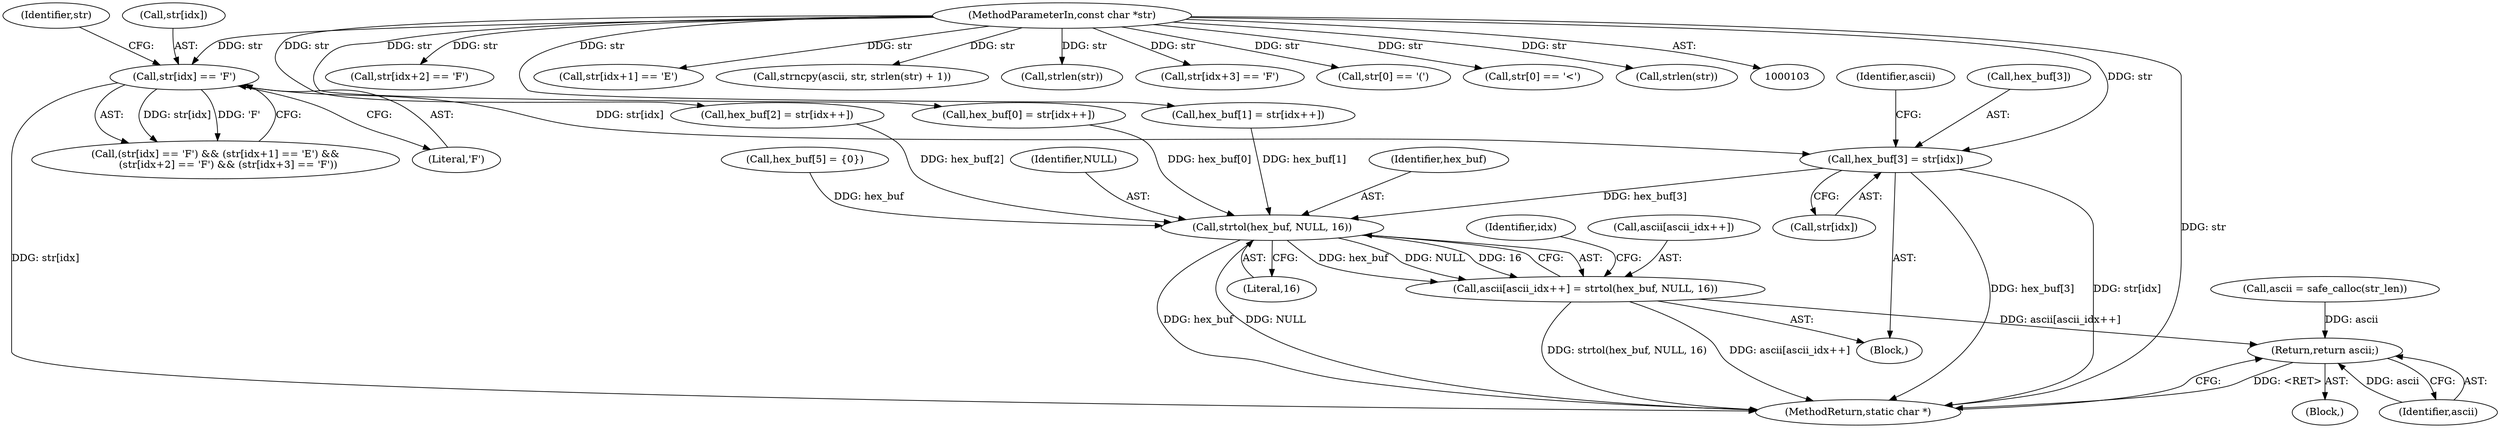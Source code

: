 digraph "0_pdfresurrect_0c4120fffa3dffe97b95c486a120eded82afe8a6_1@pointer" {
"1000241" [label="(Call,hex_buf[3] = str[idx])"];
"1000168" [label="(Call,str[idx] == 'F')"];
"1000104" [label="(MethodParameterIn,const char *str)"];
"1000253" [label="(Call,strtol(hex_buf, NULL, 16))"];
"1000248" [label="(Call,ascii[ascii_idx++] = strtol(hex_buf, NULL, 16))"];
"1000257" [label="(Return,return ascii;)"];
"1000167" [label="(Call,(str[idx] == 'F') && (str[idx+1] == 'E') &&\n        (str[idx+2] == 'F') && (str[idx+3] == 'F'))"];
"1000182" [label="(Call,str[idx+2] == 'F')"];
"1000174" [label="(Call,str[idx+1] == 'E')"];
"1000256" [label="(Literal,16)"];
"1000259" [label="(MethodReturn,static char *)"];
"1000216" [label="(Block,)"];
"1000138" [label="(Call,strncpy(ascii, str, strlen(str) + 1))"];
"1000254" [label="(Identifier,hex_buf)"];
"1000249" [label="(Call,ascii[ascii_idx++])"];
"1000176" [label="(Identifier,str)"];
"1000142" [label="(Call,strlen(str))"];
"1000253" [label="(Call,strtol(hex_buf, NULL, 16))"];
"1000225" [label="(Call,hex_buf[1] = str[idx++])"];
"1000233" [label="(Call,hex_buf[2] = str[idx++])"];
"1000189" [label="(Call,str[idx+3] == 'F')"];
"1000104" [label="(MethodParameterIn,const char *str)"];
"1000245" [label="(Call,str[idx])"];
"1000241" [label="(Call,hex_buf[3] = str[idx])"];
"1000248" [label="(Call,ascii[ascii_idx++] = strtol(hex_buf, NULL, 16))"];
"1000172" [label="(Literal,'F')"];
"1000113" [label="(Call,hex_buf[5] = {0})"];
"1000106" [label="(Block,)"];
"1000217" [label="(Call,hex_buf[0] = str[idx++])"];
"1000250" [label="(Identifier,ascii)"];
"1000255" [label="(Identifier,NULL)"];
"1000215" [label="(Identifier,idx)"];
"1000257" [label="(Return,return ascii;)"];
"1000242" [label="(Call,hex_buf[3])"];
"1000125" [label="(Call,str[0] == '(')"];
"1000168" [label="(Call,str[idx] == 'F')"];
"1000149" [label="(Call,str[0] == '<')"];
"1000135" [label="(Call,strlen(str))"];
"1000206" [label="(Call,ascii = safe_calloc(str_len))"];
"1000169" [label="(Call,str[idx])"];
"1000258" [label="(Identifier,ascii)"];
"1000241" -> "1000216"  [label="AST: "];
"1000241" -> "1000245"  [label="CFG: "];
"1000242" -> "1000241"  [label="AST: "];
"1000245" -> "1000241"  [label="AST: "];
"1000250" -> "1000241"  [label="CFG: "];
"1000241" -> "1000259"  [label="DDG: hex_buf[3]"];
"1000241" -> "1000259"  [label="DDG: str[idx]"];
"1000168" -> "1000241"  [label="DDG: str[idx]"];
"1000104" -> "1000241"  [label="DDG: str"];
"1000241" -> "1000253"  [label="DDG: hex_buf[3]"];
"1000168" -> "1000167"  [label="AST: "];
"1000168" -> "1000172"  [label="CFG: "];
"1000169" -> "1000168"  [label="AST: "];
"1000172" -> "1000168"  [label="AST: "];
"1000176" -> "1000168"  [label="CFG: "];
"1000167" -> "1000168"  [label="CFG: "];
"1000168" -> "1000259"  [label="DDG: str[idx]"];
"1000168" -> "1000167"  [label="DDG: str[idx]"];
"1000168" -> "1000167"  [label="DDG: 'F'"];
"1000104" -> "1000168"  [label="DDG: str"];
"1000104" -> "1000103"  [label="AST: "];
"1000104" -> "1000259"  [label="DDG: str"];
"1000104" -> "1000125"  [label="DDG: str"];
"1000104" -> "1000135"  [label="DDG: str"];
"1000104" -> "1000138"  [label="DDG: str"];
"1000104" -> "1000142"  [label="DDG: str"];
"1000104" -> "1000149"  [label="DDG: str"];
"1000104" -> "1000174"  [label="DDG: str"];
"1000104" -> "1000182"  [label="DDG: str"];
"1000104" -> "1000189"  [label="DDG: str"];
"1000104" -> "1000217"  [label="DDG: str"];
"1000104" -> "1000225"  [label="DDG: str"];
"1000104" -> "1000233"  [label="DDG: str"];
"1000253" -> "1000248"  [label="AST: "];
"1000253" -> "1000256"  [label="CFG: "];
"1000254" -> "1000253"  [label="AST: "];
"1000255" -> "1000253"  [label="AST: "];
"1000256" -> "1000253"  [label="AST: "];
"1000248" -> "1000253"  [label="CFG: "];
"1000253" -> "1000259"  [label="DDG: NULL"];
"1000253" -> "1000259"  [label="DDG: hex_buf"];
"1000253" -> "1000248"  [label="DDG: hex_buf"];
"1000253" -> "1000248"  [label="DDG: NULL"];
"1000253" -> "1000248"  [label="DDG: 16"];
"1000225" -> "1000253"  [label="DDG: hex_buf[1]"];
"1000217" -> "1000253"  [label="DDG: hex_buf[0]"];
"1000113" -> "1000253"  [label="DDG: hex_buf"];
"1000233" -> "1000253"  [label="DDG: hex_buf[2]"];
"1000248" -> "1000216"  [label="AST: "];
"1000249" -> "1000248"  [label="AST: "];
"1000215" -> "1000248"  [label="CFG: "];
"1000248" -> "1000259"  [label="DDG: strtol(hex_buf, NULL, 16)"];
"1000248" -> "1000259"  [label="DDG: ascii[ascii_idx++]"];
"1000248" -> "1000257"  [label="DDG: ascii[ascii_idx++]"];
"1000257" -> "1000106"  [label="AST: "];
"1000257" -> "1000258"  [label="CFG: "];
"1000258" -> "1000257"  [label="AST: "];
"1000259" -> "1000257"  [label="CFG: "];
"1000257" -> "1000259"  [label="DDG: <RET>"];
"1000258" -> "1000257"  [label="DDG: ascii"];
"1000206" -> "1000257"  [label="DDG: ascii"];
}
